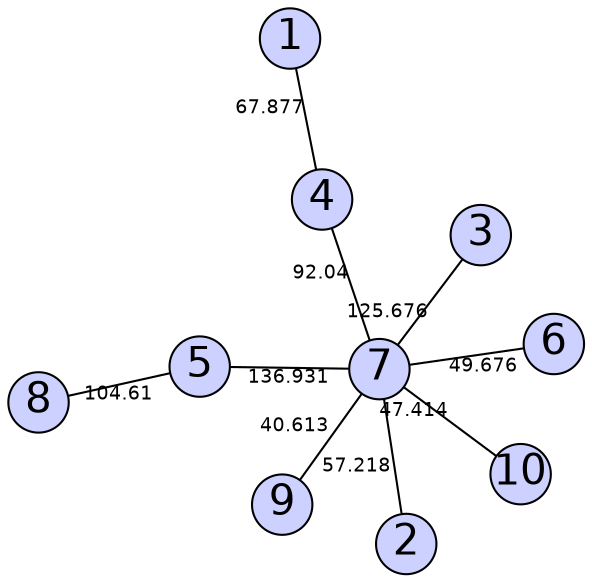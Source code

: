 graph G { 
layout=neato; 
size="10,5"; 
node [fontname="Helvetica", fontsize=20, shape = circle, width=0.4, fixedsize=true, style="filled", fillcolor="0.650 0.200 1.000"]; 
1 -- 4 [label = "67.877", fontsize=9, fontname="Helvetica"]; 
2 -- 7 [label = "57.218", fontsize=9, fontname="Helvetica"]; 
3 -- 7 [label = "125.676", fontsize=9, fontname="Helvetica"]; 
4 -- 7 [label = "92.04", fontsize=9, fontname="Helvetica"]; 
5 -- 7 [label = "136.931", fontsize=9, fontname="Helvetica"]; 
5 -- 8 [label = "104.61", fontsize=9, fontname="Helvetica"]; 
6 -- 7 [label = "49.676", fontsize=9, fontname="Helvetica"]; 
7 -- 9 [label = "40.613", fontsize=9, fontname="Helvetica"]; 
7 -- 10 [label = "47.414", fontsize=9, fontname="Helvetica"]; 
}